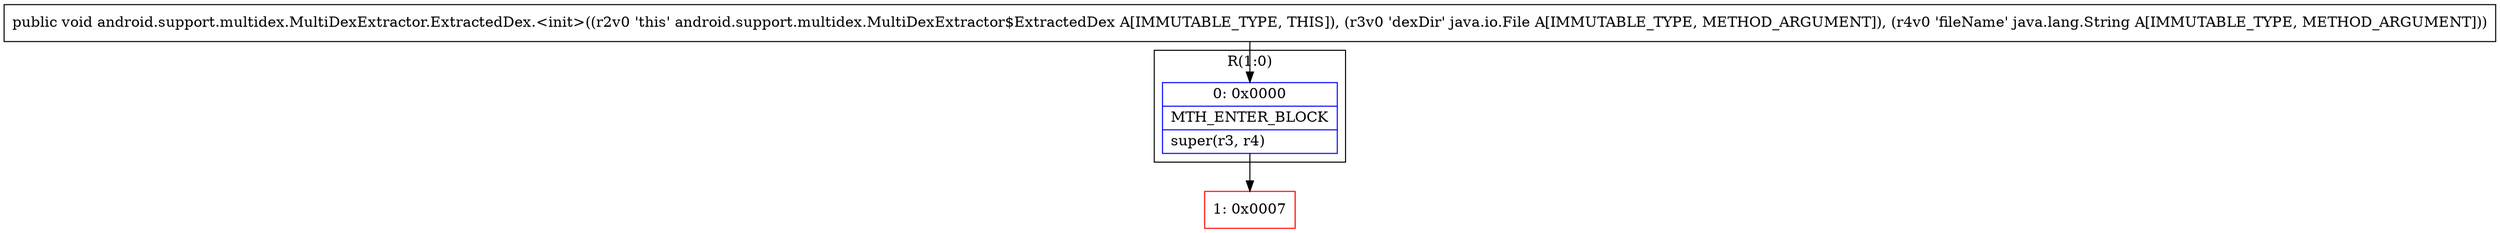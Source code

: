 digraph "CFG forandroid.support.multidex.MultiDexExtractor.ExtractedDex.\<init\>(Ljava\/io\/File;Ljava\/lang\/String;)V" {
subgraph cluster_Region_1459906881 {
label = "R(1:0)";
node [shape=record,color=blue];
Node_0 [shape=record,label="{0\:\ 0x0000|MTH_ENTER_BLOCK\l|super(r3, r4)\l}"];
}
Node_1 [shape=record,color=red,label="{1\:\ 0x0007}"];
MethodNode[shape=record,label="{public void android.support.multidex.MultiDexExtractor.ExtractedDex.\<init\>((r2v0 'this' android.support.multidex.MultiDexExtractor$ExtractedDex A[IMMUTABLE_TYPE, THIS]), (r3v0 'dexDir' java.io.File A[IMMUTABLE_TYPE, METHOD_ARGUMENT]), (r4v0 'fileName' java.lang.String A[IMMUTABLE_TYPE, METHOD_ARGUMENT])) }"];
MethodNode -> Node_0;
Node_0 -> Node_1;
}

